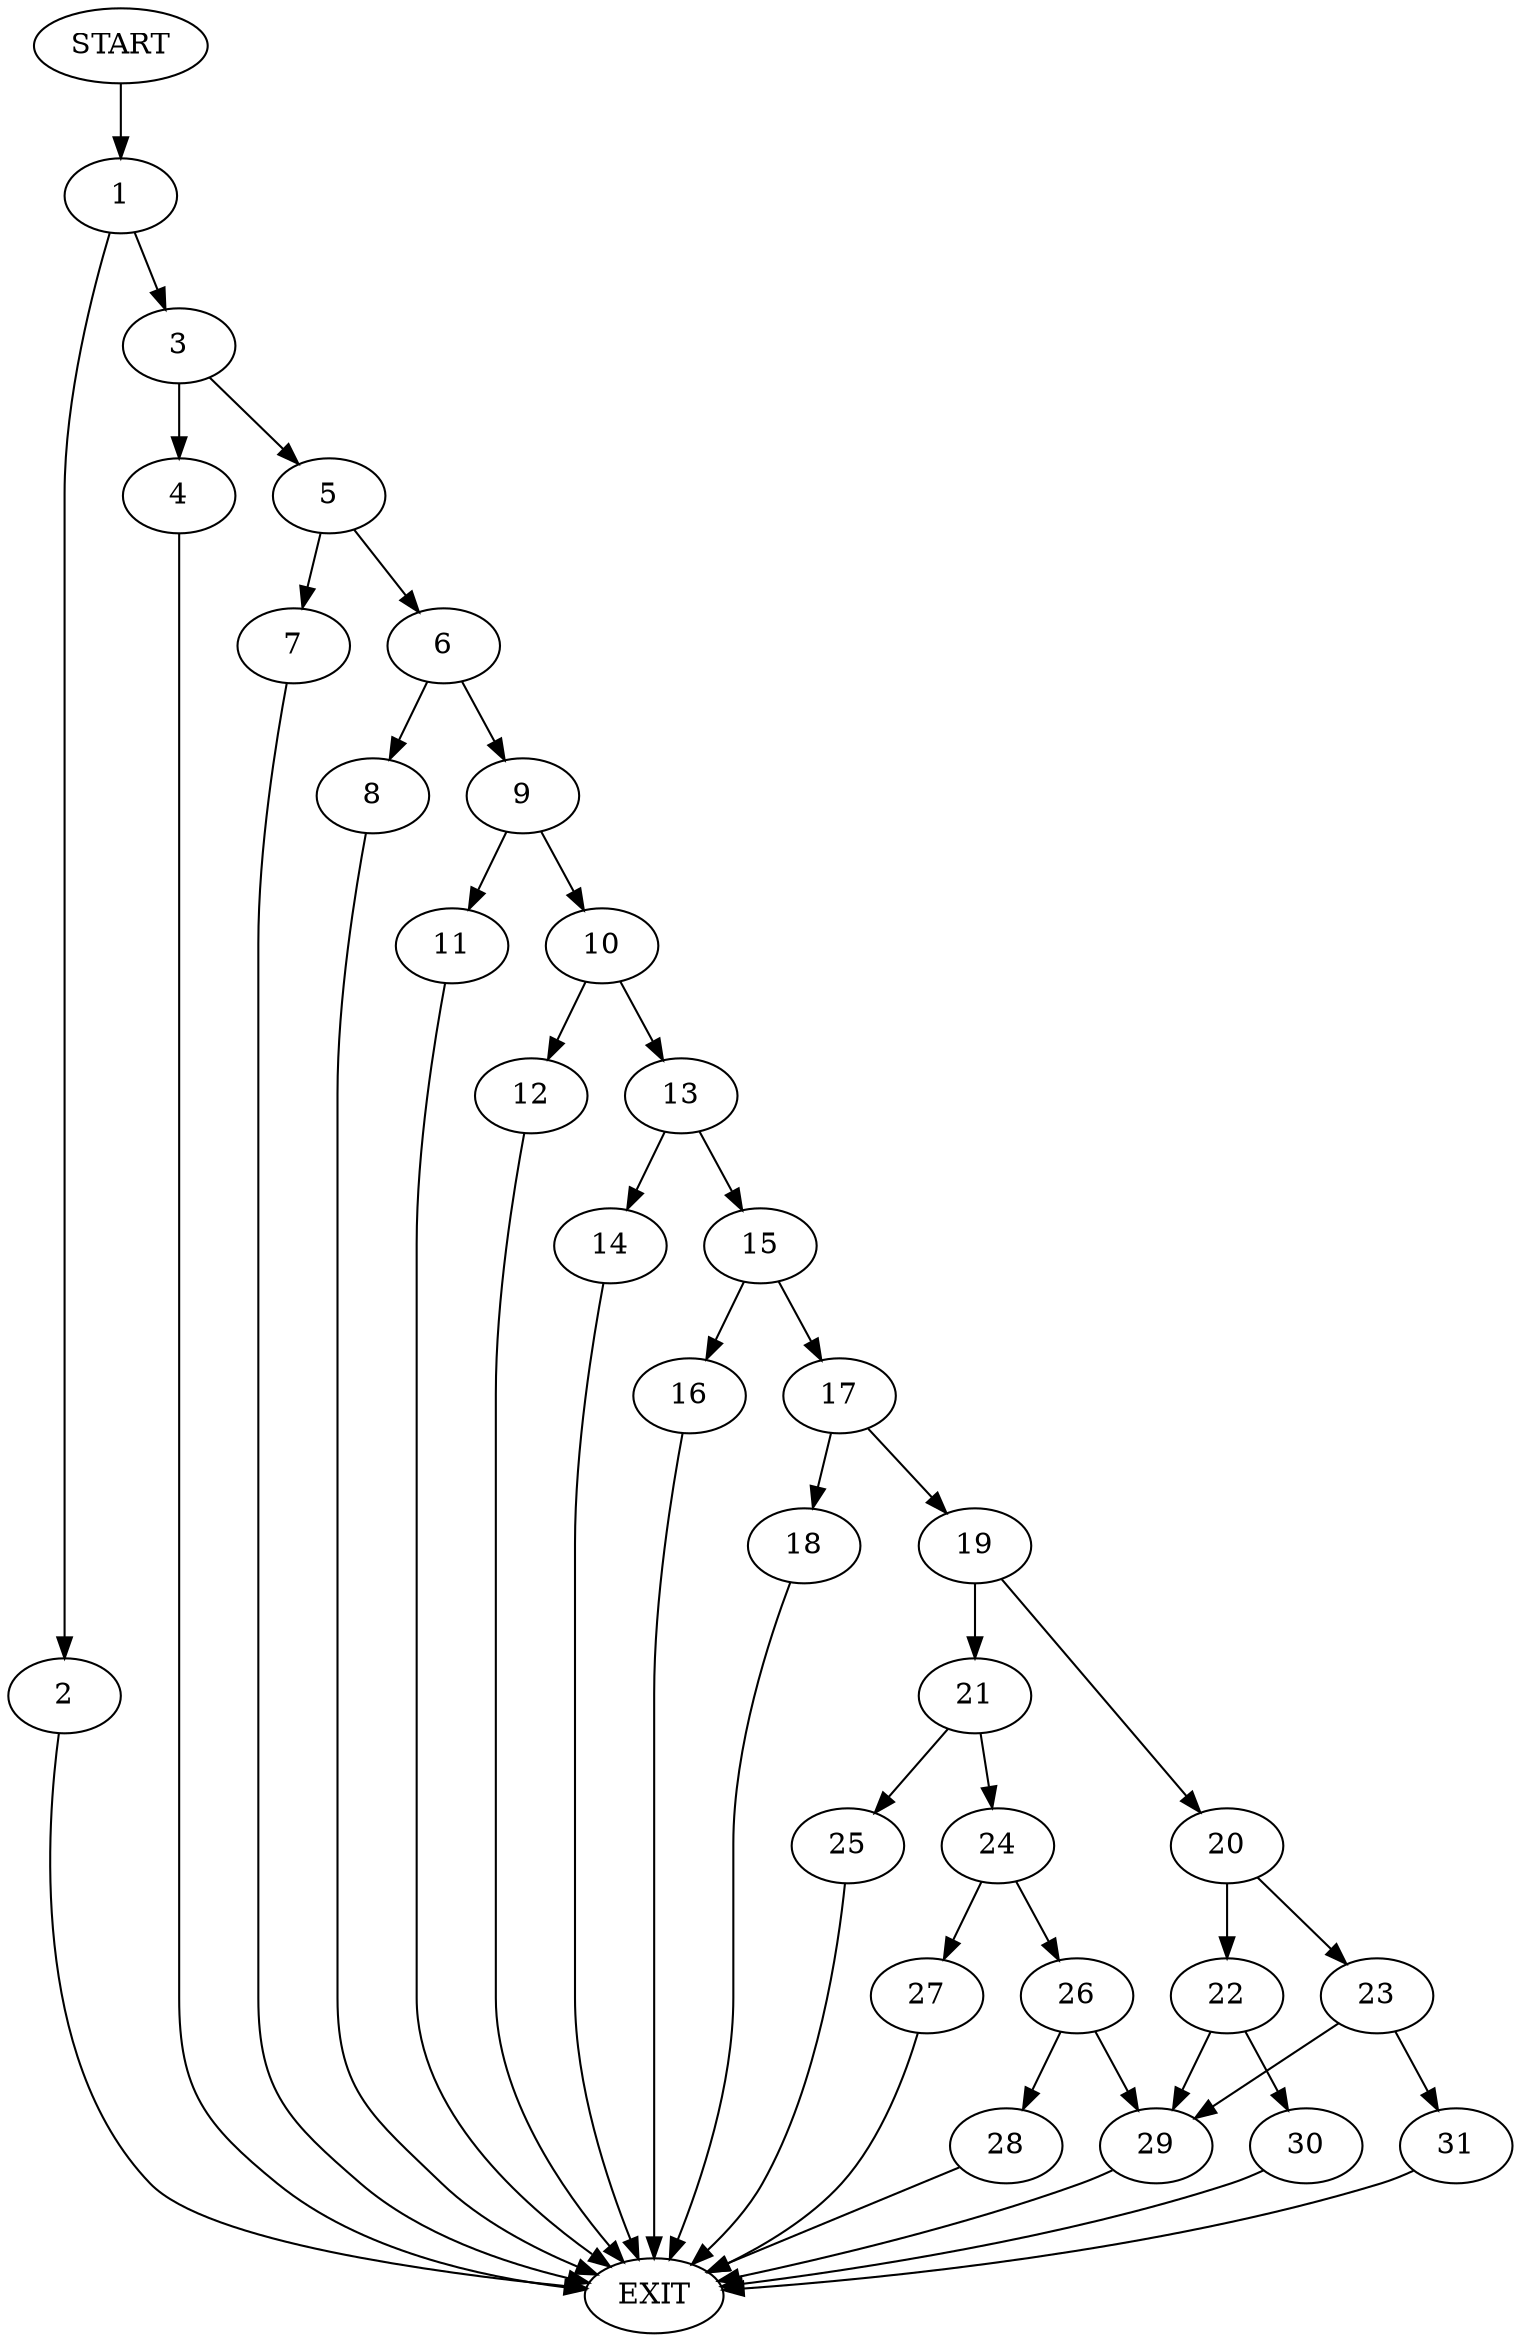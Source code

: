 digraph {
0 [label="START"]
32 [label="EXIT"]
0 -> 1
1 -> 2
1 -> 3
2 -> 32
3 -> 4
3 -> 5
5 -> 6
5 -> 7
4 -> 32
7 -> 32
6 -> 8
6 -> 9
9 -> 10
9 -> 11
8 -> 32
11 -> 32
10 -> 12
10 -> 13
13 -> 14
13 -> 15
12 -> 32
14 -> 32
15 -> 16
15 -> 17
17 -> 18
17 -> 19
16 -> 32
18 -> 32
19 -> 20
19 -> 21
20 -> 22
20 -> 23
21 -> 24
21 -> 25
25 -> 32
24 -> 26
24 -> 27
26 -> 28
26 -> 29
27 -> 32
28 -> 32
29 -> 32
22 -> 29
22 -> 30
23 -> 29
23 -> 31
30 -> 32
31 -> 32
}
